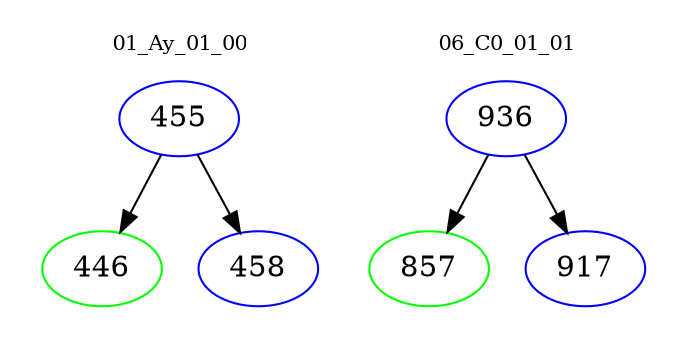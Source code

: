digraph{
subgraph cluster_0 {
color = white
label = "01_Ay_01_00";
fontsize=10;
T0_455 [label="455", color="blue"]
T0_455 -> T0_446 [color="black"]
T0_446 [label="446", color="green"]
T0_455 -> T0_458 [color="black"]
T0_458 [label="458", color="blue"]
}
subgraph cluster_1 {
color = white
label = "06_C0_01_01";
fontsize=10;
T1_936 [label="936", color="blue"]
T1_936 -> T1_857 [color="black"]
T1_857 [label="857", color="green"]
T1_936 -> T1_917 [color="black"]
T1_917 [label="917", color="blue"]
}
}

